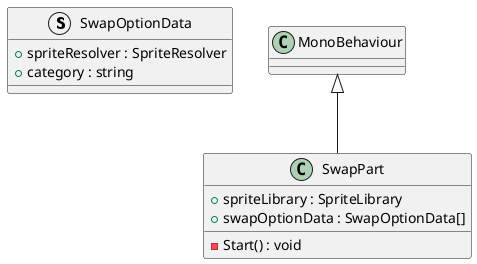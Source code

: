 @startuml
struct SwapOptionData {
    + spriteResolver : SpriteResolver
    + category : string
}
class SwapPart {
    + spriteLibrary : SpriteLibrary
    + swapOptionData : SwapOptionData[]
    - Start() : void
}
MonoBehaviour <|-- SwapPart
@enduml

